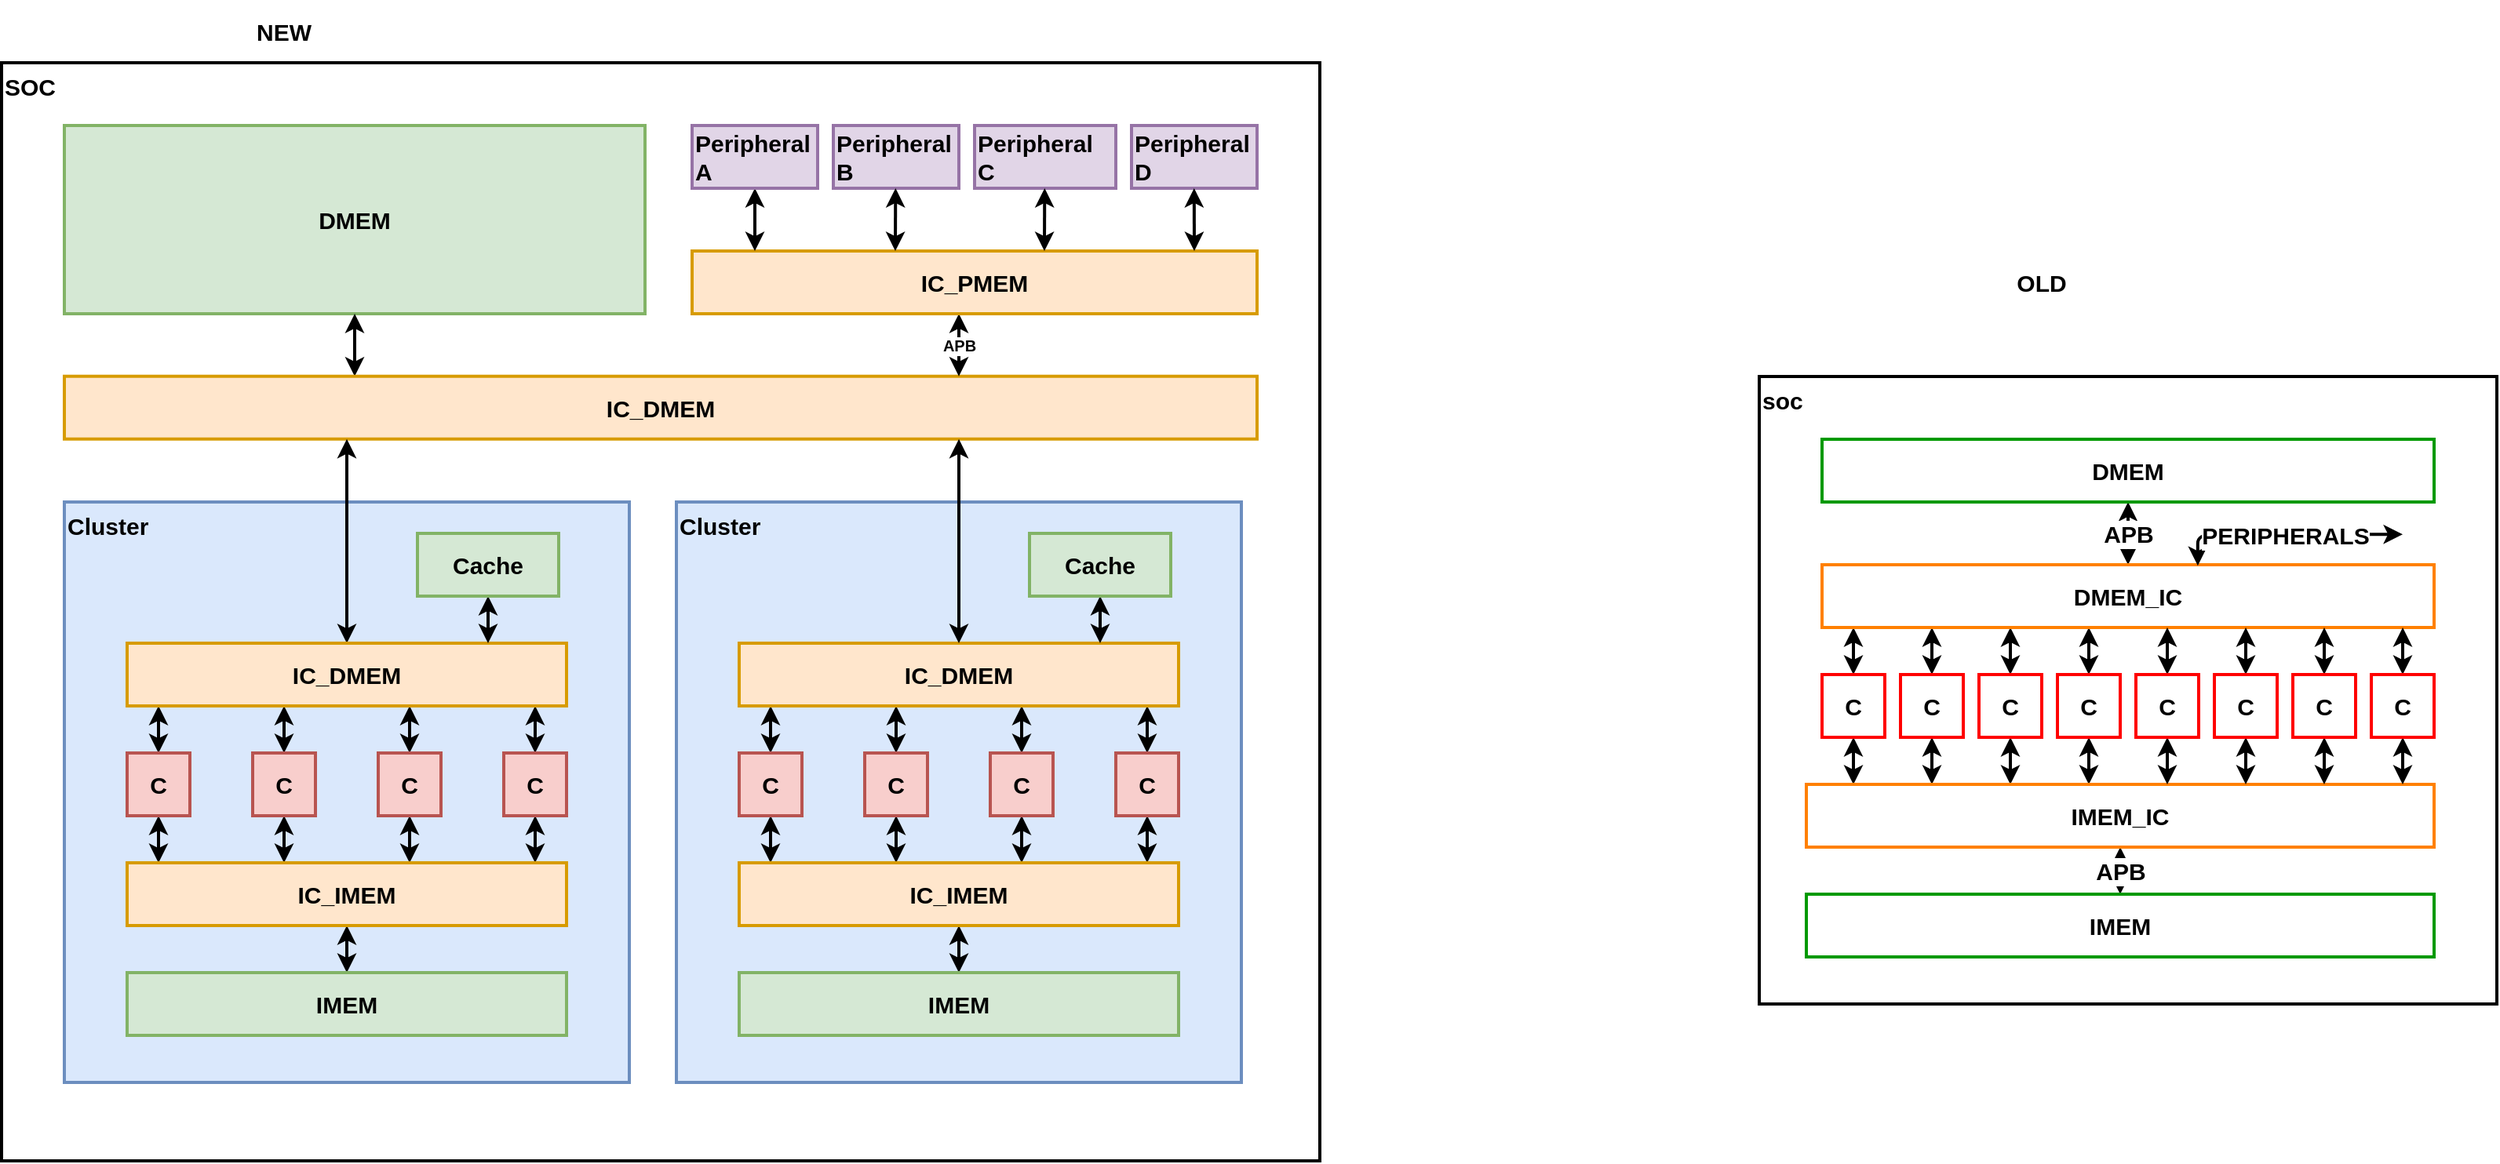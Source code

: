<mxfile version="12.4.2" type="device" pages="1"><diagram id="3dUyKjiu-qdAWP9l-uB5" name="Page-1"><mxGraphModel dx="2486" dy="1928" grid="1" gridSize="10" guides="1" tooltips="1" connect="1" arrows="1" fold="1" page="1" pageScale="1" pageWidth="850" pageHeight="1100" math="0" shadow="0"><root><mxCell id="0"/><mxCell id="1" parent="0"/><mxCell id="2pkqW_WDpfg9lW7yTJGT-81" value="SOC" style="rounded=0;whiteSpace=wrap;html=1;strokeColor=#000000;align=left;verticalAlign=top;strokeWidth=2;fontStyle=1;fontSize=15;" vertex="1" parent="1"><mxGeometry x="-40" y="-160" width="840" height="700" as="geometry"/></mxCell><mxCell id="2pkqW_WDpfg9lW7yTJGT-10" value="Cluster" style="rounded=0;whiteSpace=wrap;html=1;strokeColor=#6c8ebf;align=left;verticalAlign=top;strokeWidth=2;fillColor=#dae8fc;fontStyle=1;fontSize=15;" vertex="1" parent="1"><mxGeometry y="120" width="360" height="370" as="geometry"/></mxCell><mxCell id="2pkqW_WDpfg9lW7yTJGT-33" style="edgeStyle=elbowEdgeStyle;rounded=0;orthogonalLoop=1;jettySize=auto;html=1;exitX=0.5;exitY=0;exitDx=0;exitDy=0;startArrow=classic;startFill=1;strokeWidth=2;fontStyle=1;fontSize=15;" edge="1" parent="1" source="2pkqW_WDpfg9lW7yTJGT-1" target="2pkqW_WDpfg9lW7yTJGT-31"><mxGeometry relative="1" as="geometry"/></mxCell><mxCell id="2pkqW_WDpfg9lW7yTJGT-37" style="edgeStyle=elbowEdgeStyle;rounded=0;orthogonalLoop=1;jettySize=auto;html=1;exitX=0.5;exitY=1;exitDx=0;exitDy=0;startArrow=classic;startFill=1;strokeWidth=2;fontStyle=1;fontSize=15;" edge="1" parent="1" source="2pkqW_WDpfg9lW7yTJGT-1" target="2pkqW_WDpfg9lW7yTJGT-6"><mxGeometry relative="1" as="geometry"/></mxCell><mxCell id="2pkqW_WDpfg9lW7yTJGT-1" value="C" style="rounded=0;whiteSpace=wrap;html=1;strokeColor=#b85450;strokeWidth=2;fillColor=#f8cecc;fontStyle=1;fontSize=15;" vertex="1" parent="1"><mxGeometry x="120" y="280" width="40" height="40" as="geometry"/></mxCell><mxCell id="2pkqW_WDpfg9lW7yTJGT-34" style="edgeStyle=elbowEdgeStyle;rounded=0;orthogonalLoop=1;jettySize=auto;html=1;exitX=0.5;exitY=0;exitDx=0;exitDy=0;startArrow=classic;startFill=1;strokeWidth=2;fontStyle=1;fontSize=15;" edge="1" parent="1" source="2pkqW_WDpfg9lW7yTJGT-2" target="2pkqW_WDpfg9lW7yTJGT-31"><mxGeometry relative="1" as="geometry"/></mxCell><mxCell id="2pkqW_WDpfg9lW7yTJGT-38" style="edgeStyle=elbowEdgeStyle;rounded=0;orthogonalLoop=1;jettySize=auto;html=1;exitX=0.5;exitY=1;exitDx=0;exitDy=0;startArrow=classic;startFill=1;strokeWidth=2;fontStyle=1;fontSize=15;" edge="1" parent="1" source="2pkqW_WDpfg9lW7yTJGT-2" target="2pkqW_WDpfg9lW7yTJGT-6"><mxGeometry relative="1" as="geometry"/></mxCell><mxCell id="2pkqW_WDpfg9lW7yTJGT-2" value="C" style="rounded=0;whiteSpace=wrap;html=1;strokeColor=#b85450;strokeWidth=2;fillColor=#f8cecc;fontStyle=1;fontSize=15;" vertex="1" parent="1"><mxGeometry x="200" y="280" width="40" height="40" as="geometry"/></mxCell><mxCell id="2pkqW_WDpfg9lW7yTJGT-32" style="edgeStyle=elbowEdgeStyle;rounded=0;orthogonalLoop=1;jettySize=auto;html=1;exitX=0.5;exitY=0;exitDx=0;exitDy=0;startArrow=classic;startFill=1;strokeWidth=2;fontStyle=1;fontSize=15;" edge="1" parent="1" source="2pkqW_WDpfg9lW7yTJGT-3" target="2pkqW_WDpfg9lW7yTJGT-31"><mxGeometry relative="1" as="geometry"/></mxCell><mxCell id="2pkqW_WDpfg9lW7yTJGT-36" style="edgeStyle=elbowEdgeStyle;rounded=0;orthogonalLoop=1;jettySize=auto;html=1;exitX=0.5;exitY=1;exitDx=0;exitDy=0;startArrow=classic;startFill=1;strokeWidth=2;fontStyle=1;fontSize=15;" edge="1" parent="1" source="2pkqW_WDpfg9lW7yTJGT-3" target="2pkqW_WDpfg9lW7yTJGT-6"><mxGeometry relative="1" as="geometry"/></mxCell><mxCell id="2pkqW_WDpfg9lW7yTJGT-3" value="C" style="rounded=0;whiteSpace=wrap;html=1;strokeColor=#b85450;strokeWidth=2;fillColor=#f8cecc;fontStyle=1;fontSize=15;" vertex="1" parent="1"><mxGeometry x="40" y="280" width="40" height="40" as="geometry"/></mxCell><mxCell id="2pkqW_WDpfg9lW7yTJGT-35" style="edgeStyle=elbowEdgeStyle;rounded=0;orthogonalLoop=1;jettySize=auto;html=1;exitX=0.5;exitY=0;exitDx=0;exitDy=0;startArrow=classic;startFill=1;strokeWidth=2;fontStyle=1;fontSize=15;" edge="1" parent="1" source="2pkqW_WDpfg9lW7yTJGT-5" target="2pkqW_WDpfg9lW7yTJGT-31"><mxGeometry relative="1" as="geometry"/></mxCell><mxCell id="2pkqW_WDpfg9lW7yTJGT-39" style="edgeStyle=elbowEdgeStyle;rounded=0;orthogonalLoop=1;jettySize=auto;html=1;exitX=0.5;exitY=1;exitDx=0;exitDy=0;startArrow=classic;startFill=1;strokeWidth=2;fontStyle=1;fontSize=15;" edge="1" parent="1" source="2pkqW_WDpfg9lW7yTJGT-5" target="2pkqW_WDpfg9lW7yTJGT-6"><mxGeometry relative="1" as="geometry"/></mxCell><mxCell id="2pkqW_WDpfg9lW7yTJGT-5" value="C" style="rounded=0;whiteSpace=wrap;html=1;strokeColor=#b85450;strokeWidth=2;fillColor=#f8cecc;fontStyle=1;fontSize=15;" vertex="1" parent="1"><mxGeometry x="280" y="280" width="40" height="40" as="geometry"/></mxCell><mxCell id="2pkqW_WDpfg9lW7yTJGT-40" style="edgeStyle=elbowEdgeStyle;rounded=0;orthogonalLoop=1;jettySize=auto;html=1;exitX=0.5;exitY=1;exitDx=0;exitDy=0;startArrow=classic;startFill=1;strokeWidth=2;fontStyle=1;fontSize=15;" edge="1" parent="1" source="2pkqW_WDpfg9lW7yTJGT-6" target="2pkqW_WDpfg9lW7yTJGT-8"><mxGeometry relative="1" as="geometry"/></mxCell><mxCell id="2pkqW_WDpfg9lW7yTJGT-6" value="IC_IMEM" style="rounded=0;whiteSpace=wrap;html=1;strokeColor=#d79b00;strokeWidth=2;fillColor=#ffe6cc;fontStyle=1;fontSize=15;" vertex="1" parent="1"><mxGeometry x="40" y="350" width="280" height="40" as="geometry"/></mxCell><mxCell id="2pkqW_WDpfg9lW7yTJGT-8" value="IMEM" style="rounded=0;whiteSpace=wrap;html=1;strokeColor=#82b366;strokeWidth=2;fillColor=#d5e8d4;fontStyle=1;fontSize=15;" vertex="1" parent="1"><mxGeometry x="40" y="420" width="280" height="40" as="geometry"/></mxCell><mxCell id="2pkqW_WDpfg9lW7yTJGT-25" value="DMEM" style="rounded=0;whiteSpace=wrap;html=1;strokeColor=#82b366;strokeWidth=2;fillColor=#d5e8d4;fontStyle=1;fontSize=15;" vertex="1" parent="1"><mxGeometry y="-120" width="370" height="120" as="geometry"/></mxCell><mxCell id="2pkqW_WDpfg9lW7yTJGT-29" style="edgeStyle=elbowEdgeStyle;rounded=0;orthogonalLoop=1;jettySize=auto;html=1;startArrow=classic;startFill=1;strokeWidth=2;fontStyle=1;fontSize=15;" edge="1" parent="1" source="2pkqW_WDpfg9lW7yTJGT-26" target="2pkqW_WDpfg9lW7yTJGT-25"><mxGeometry relative="1" as="geometry"><Array as="points"><mxPoint x="185" y="20"/></Array></mxGeometry></mxCell><mxCell id="2pkqW_WDpfg9lW7yTJGT-26" value="IC_DMEM" style="rounded=0;whiteSpace=wrap;html=1;strokeColor=#d79b00;strokeWidth=2;fillColor=#ffe6cc;fontStyle=1;fontSize=15;" vertex="1" parent="1"><mxGeometry y="39.86" width="760" height="40" as="geometry"/></mxCell><mxCell id="2pkqW_WDpfg9lW7yTJGT-41" style="edgeStyle=elbowEdgeStyle;rounded=0;orthogonalLoop=1;jettySize=auto;html=1;exitX=0.5;exitY=0;exitDx=0;exitDy=0;startArrow=classic;startFill=1;strokeWidth=2;fontStyle=1;fontSize=15;" edge="1" parent="1" source="2pkqW_WDpfg9lW7yTJGT-31" target="2pkqW_WDpfg9lW7yTJGT-26"><mxGeometry relative="1" as="geometry"/></mxCell><mxCell id="2pkqW_WDpfg9lW7yTJGT-31" value="IC_DMEM" style="rounded=0;whiteSpace=wrap;html=1;strokeColor=#d79b00;strokeWidth=2;fillColor=#ffe6cc;fontStyle=1;fontSize=15;" vertex="1" parent="1"><mxGeometry x="40" y="210" width="280" height="40" as="geometry"/></mxCell><mxCell id="2pkqW_WDpfg9lW7yTJGT-61" value="soc" style="rounded=0;whiteSpace=wrap;html=1;strokeColor=#000000;align=left;verticalAlign=top;strokeWidth=2;fontStyle=1;fontSize=15;" vertex="1" parent="1"><mxGeometry x="1080" y="40" width="470" height="400" as="geometry"/></mxCell><mxCell id="2pkqW_WDpfg9lW7yTJGT-62" style="edgeStyle=elbowEdgeStyle;rounded=0;orthogonalLoop=1;jettySize=auto;html=1;exitX=0.5;exitY=0;exitDx=0;exitDy=0;startArrow=classic;startFill=1;strokeWidth=2;fontStyle=1;fontSize=15;" edge="1" parent="1" source="2pkqW_WDpfg9lW7yTJGT-64" target="2pkqW_WDpfg9lW7yTJGT-78"><mxGeometry relative="1" as="geometry"/></mxCell><mxCell id="2pkqW_WDpfg9lW7yTJGT-63" style="edgeStyle=elbowEdgeStyle;rounded=0;orthogonalLoop=1;jettySize=auto;html=1;exitX=0.5;exitY=1;exitDx=0;exitDy=0;startArrow=classic;startFill=1;strokeWidth=2;fontStyle=1;fontSize=15;" edge="1" parent="1" source="2pkqW_WDpfg9lW7yTJGT-64" target="2pkqW_WDpfg9lW7yTJGT-75"><mxGeometry relative="1" as="geometry"/></mxCell><mxCell id="2pkqW_WDpfg9lW7yTJGT-64" value="C" style="rounded=0;whiteSpace=wrap;html=1;strokeColor=#FF0000;strokeWidth=2;fontStyle=1;fontSize=15;" vertex="1" parent="1"><mxGeometry x="1170" y="230" width="40" height="40" as="geometry"/></mxCell><mxCell id="2pkqW_WDpfg9lW7yTJGT-65" style="edgeStyle=elbowEdgeStyle;rounded=0;orthogonalLoop=1;jettySize=auto;html=1;exitX=0.5;exitY=0;exitDx=0;exitDy=0;startArrow=classic;startFill=1;strokeWidth=2;fontStyle=1;fontSize=15;" edge="1" parent="1" source="2pkqW_WDpfg9lW7yTJGT-67" target="2pkqW_WDpfg9lW7yTJGT-78"><mxGeometry relative="1" as="geometry"/></mxCell><mxCell id="2pkqW_WDpfg9lW7yTJGT-66" style="edgeStyle=elbowEdgeStyle;rounded=0;orthogonalLoop=1;jettySize=auto;html=1;exitX=0.5;exitY=1;exitDx=0;exitDy=0;startArrow=classic;startFill=1;strokeWidth=2;fontStyle=1;fontSize=15;" edge="1" parent="1" source="2pkqW_WDpfg9lW7yTJGT-67" target="2pkqW_WDpfg9lW7yTJGT-75"><mxGeometry relative="1" as="geometry"/></mxCell><mxCell id="2pkqW_WDpfg9lW7yTJGT-67" value="C" style="rounded=0;whiteSpace=wrap;html=1;strokeColor=#FF0000;strokeWidth=2;fontStyle=1;fontSize=15;" vertex="1" parent="1"><mxGeometry x="1220" y="230" width="40" height="40" as="geometry"/></mxCell><mxCell id="2pkqW_WDpfg9lW7yTJGT-68" style="edgeStyle=elbowEdgeStyle;rounded=0;orthogonalLoop=1;jettySize=auto;html=1;exitX=0.5;exitY=0;exitDx=0;exitDy=0;startArrow=classic;startFill=1;strokeWidth=2;fontStyle=1;fontSize=15;" edge="1" parent="1" source="2pkqW_WDpfg9lW7yTJGT-70" target="2pkqW_WDpfg9lW7yTJGT-78"><mxGeometry relative="1" as="geometry"/></mxCell><mxCell id="2pkqW_WDpfg9lW7yTJGT-69" style="edgeStyle=elbowEdgeStyle;rounded=0;orthogonalLoop=1;jettySize=auto;html=1;exitX=0.5;exitY=1;exitDx=0;exitDy=0;startArrow=classic;startFill=1;strokeWidth=2;fontStyle=1;fontSize=15;" edge="1" parent="1" source="2pkqW_WDpfg9lW7yTJGT-70" target="2pkqW_WDpfg9lW7yTJGT-75"><mxGeometry relative="1" as="geometry"/></mxCell><mxCell id="2pkqW_WDpfg9lW7yTJGT-70" value="C" style="rounded=0;whiteSpace=wrap;html=1;strokeColor=#FF0000;strokeWidth=2;fontStyle=1;fontSize=15;" vertex="1" parent="1"><mxGeometry x="1120" y="230" width="40" height="40" as="geometry"/></mxCell><mxCell id="2pkqW_WDpfg9lW7yTJGT-71" style="edgeStyle=elbowEdgeStyle;rounded=0;orthogonalLoop=1;jettySize=auto;html=1;exitX=0.5;exitY=0;exitDx=0;exitDy=0;startArrow=classic;startFill=1;strokeWidth=2;fontStyle=1;fontSize=15;" edge="1" parent="1" source="2pkqW_WDpfg9lW7yTJGT-73" target="2pkqW_WDpfg9lW7yTJGT-78"><mxGeometry relative="1" as="geometry"/></mxCell><mxCell id="2pkqW_WDpfg9lW7yTJGT-72" style="edgeStyle=elbowEdgeStyle;rounded=0;orthogonalLoop=1;jettySize=auto;html=1;exitX=0.5;exitY=1;exitDx=0;exitDy=0;startArrow=classic;startFill=1;strokeWidth=2;fontStyle=1;fontSize=15;" edge="1" parent="1" source="2pkqW_WDpfg9lW7yTJGT-73" target="2pkqW_WDpfg9lW7yTJGT-75"><mxGeometry relative="1" as="geometry"/></mxCell><mxCell id="2pkqW_WDpfg9lW7yTJGT-73" value="C" style="rounded=0;whiteSpace=wrap;html=1;strokeColor=#FF0000;strokeWidth=2;fontStyle=1;fontSize=15;" vertex="1" parent="1"><mxGeometry x="1270" y="230" width="40" height="40" as="geometry"/></mxCell><mxCell id="2pkqW_WDpfg9lW7yTJGT-74" value="APB" style="edgeStyle=elbowEdgeStyle;rounded=0;orthogonalLoop=1;jettySize=auto;html=1;exitX=0.5;exitY=1;exitDx=0;exitDy=0;startArrow=classic;startFill=1;strokeWidth=2;fontStyle=1;fontSize=15;" edge="1" parent="1" source="2pkqW_WDpfg9lW7yTJGT-75" target="2pkqW_WDpfg9lW7yTJGT-76"><mxGeometry relative="1" as="geometry"/></mxCell><mxCell id="2pkqW_WDpfg9lW7yTJGT-75" value="IMEM_IC" style="rounded=0;whiteSpace=wrap;html=1;strokeColor=#FF8000;strokeWidth=2;fontStyle=1;fontSize=15;" vertex="1" parent="1"><mxGeometry x="1110" y="300" width="400" height="40" as="geometry"/></mxCell><mxCell id="2pkqW_WDpfg9lW7yTJGT-76" value="IMEM" style="rounded=0;whiteSpace=wrap;html=1;strokeColor=#009900;strokeWidth=2;fontStyle=1;fontSize=15;" vertex="1" parent="1"><mxGeometry x="1110" y="370" width="400" height="40" as="geometry"/></mxCell><mxCell id="2pkqW_WDpfg9lW7yTJGT-80" value="APB" style="edgeStyle=elbowEdgeStyle;rounded=0;orthogonalLoop=1;jettySize=auto;html=1;exitX=0.5;exitY=0;exitDx=0;exitDy=0;entryX=0.5;entryY=1;entryDx=0;entryDy=0;startArrow=classic;startFill=1;strokeWidth=2;fontStyle=1;fontSize=15;" edge="1" parent="1" source="2pkqW_WDpfg9lW7yTJGT-78" target="2pkqW_WDpfg9lW7yTJGT-79"><mxGeometry relative="1" as="geometry"/></mxCell><mxCell id="2pkqW_WDpfg9lW7yTJGT-78" value="DMEM_IC" style="rounded=0;whiteSpace=wrap;html=1;strokeColor=#FF8000;strokeWidth=2;fontStyle=1;fontSize=15;" vertex="1" parent="1"><mxGeometry x="1120" y="160" width="390" height="40" as="geometry"/></mxCell><mxCell id="2pkqW_WDpfg9lW7yTJGT-79" value="DMEM" style="rounded=0;whiteSpace=wrap;html=1;strokeColor=#009900;strokeWidth=2;fontStyle=1;fontSize=15;" vertex="1" parent="1"><mxGeometry x="1120" y="80" width="390" height="40" as="geometry"/></mxCell><mxCell id="2pkqW_WDpfg9lW7yTJGT-82" value="OLD" style="text;html=1;strokeColor=none;fillColor=none;align=center;verticalAlign=middle;whiteSpace=wrap;rounded=0;strokeWidth=2;fontStyle=1;fontSize=15;" vertex="1" parent="1"><mxGeometry x="1080" y="-40" width="360" height="40" as="geometry"/></mxCell><mxCell id="2pkqW_WDpfg9lW7yTJGT-84" value="NEW" style="text;html=1;strokeColor=none;fillColor=none;align=center;verticalAlign=middle;whiteSpace=wrap;rounded=0;strokeWidth=2;fontStyle=1;fontSize=15;" vertex="1" parent="1"><mxGeometry x="-40" y="-200" width="360" height="40" as="geometry"/></mxCell><mxCell id="2pkqW_WDpfg9lW7yTJGT-91" style="edgeStyle=elbowEdgeStyle;rounded=0;orthogonalLoop=1;jettySize=auto;html=1;exitX=0.5;exitY=0;exitDx=0;exitDy=0;startArrow=classic;startFill=1;strokeWidth=2;fontStyle=1;fontSize=15;" edge="1" parent="1" source="2pkqW_WDpfg9lW7yTJGT-93"><mxGeometry relative="1" as="geometry"><mxPoint x="1389.857" y="200" as="targetPoint"/></mxGeometry></mxCell><mxCell id="2pkqW_WDpfg9lW7yTJGT-92" style="edgeStyle=elbowEdgeStyle;rounded=0;orthogonalLoop=1;jettySize=auto;html=1;exitX=0.5;exitY=1;exitDx=0;exitDy=0;startArrow=classic;startFill=1;strokeWidth=2;fontStyle=1;fontSize=15;" edge="1" parent="1" source="2pkqW_WDpfg9lW7yTJGT-93"><mxGeometry relative="1" as="geometry"><mxPoint x="1389.857" y="300" as="targetPoint"/></mxGeometry></mxCell><mxCell id="2pkqW_WDpfg9lW7yTJGT-93" value="C" style="rounded=0;whiteSpace=wrap;html=1;strokeColor=#FF0000;strokeWidth=2;fontStyle=1;fontSize=15;" vertex="1" parent="1"><mxGeometry x="1370" y="230" width="40" height="40" as="geometry"/></mxCell><mxCell id="2pkqW_WDpfg9lW7yTJGT-94" style="edgeStyle=elbowEdgeStyle;rounded=0;orthogonalLoop=1;jettySize=auto;html=1;exitX=0.5;exitY=0;exitDx=0;exitDy=0;startArrow=classic;startFill=1;strokeWidth=2;fontStyle=1;fontSize=15;" edge="1" parent="1" source="2pkqW_WDpfg9lW7yTJGT-96"><mxGeometry relative="1" as="geometry"><mxPoint x="1440.143" y="200" as="targetPoint"/></mxGeometry></mxCell><mxCell id="2pkqW_WDpfg9lW7yTJGT-95" style="edgeStyle=elbowEdgeStyle;rounded=0;orthogonalLoop=1;jettySize=auto;html=1;exitX=0.5;exitY=1;exitDx=0;exitDy=0;startArrow=classic;startFill=1;strokeWidth=2;fontStyle=1;fontSize=15;" edge="1" parent="1" source="2pkqW_WDpfg9lW7yTJGT-96"><mxGeometry relative="1" as="geometry"><mxPoint x="1440.143" y="300" as="targetPoint"/></mxGeometry></mxCell><mxCell id="2pkqW_WDpfg9lW7yTJGT-96" value="C" style="rounded=0;whiteSpace=wrap;html=1;strokeColor=#FF0000;strokeWidth=2;fontStyle=1;fontSize=15;" vertex="1" parent="1"><mxGeometry x="1420" y="230" width="40" height="40" as="geometry"/></mxCell><mxCell id="2pkqW_WDpfg9lW7yTJGT-97" style="edgeStyle=elbowEdgeStyle;rounded=0;orthogonalLoop=1;jettySize=auto;html=1;exitX=0.5;exitY=0;exitDx=0;exitDy=0;startArrow=classic;startFill=1;strokeWidth=2;fontStyle=1;fontSize=15;" edge="1" parent="1" source="2pkqW_WDpfg9lW7yTJGT-99"><mxGeometry relative="1" as="geometry"><mxPoint x="1340.143" y="200" as="targetPoint"/></mxGeometry></mxCell><mxCell id="2pkqW_WDpfg9lW7yTJGT-98" style="edgeStyle=elbowEdgeStyle;rounded=0;orthogonalLoop=1;jettySize=auto;html=1;exitX=0.5;exitY=1;exitDx=0;exitDy=0;startArrow=classic;startFill=1;strokeWidth=2;fontStyle=1;fontSize=15;" edge="1" parent="1" source="2pkqW_WDpfg9lW7yTJGT-99"><mxGeometry relative="1" as="geometry"><mxPoint x="1340.143" y="300" as="targetPoint"/></mxGeometry></mxCell><mxCell id="2pkqW_WDpfg9lW7yTJGT-99" value="C" style="rounded=0;whiteSpace=wrap;html=1;strokeColor=#FF0000;strokeWidth=2;fontStyle=1;fontSize=15;" vertex="1" parent="1"><mxGeometry x="1320" y="230" width="40" height="40" as="geometry"/></mxCell><mxCell id="2pkqW_WDpfg9lW7yTJGT-100" style="edgeStyle=elbowEdgeStyle;rounded=0;orthogonalLoop=1;jettySize=auto;html=1;exitX=0.5;exitY=0;exitDx=0;exitDy=0;startArrow=classic;startFill=1;strokeWidth=2;fontStyle=1;fontSize=15;" edge="1" parent="1" source="2pkqW_WDpfg9lW7yTJGT-102"><mxGeometry relative="1" as="geometry"><mxPoint x="1489.857" y="200" as="targetPoint"/></mxGeometry></mxCell><mxCell id="2pkqW_WDpfg9lW7yTJGT-101" style="edgeStyle=elbowEdgeStyle;rounded=0;orthogonalLoop=1;jettySize=auto;html=1;exitX=0.5;exitY=1;exitDx=0;exitDy=0;startArrow=classic;startFill=1;strokeWidth=2;fontStyle=1;fontSize=15;" edge="1" parent="1" source="2pkqW_WDpfg9lW7yTJGT-102"><mxGeometry relative="1" as="geometry"><mxPoint x="1489.857" y="300" as="targetPoint"/></mxGeometry></mxCell><mxCell id="2pkqW_WDpfg9lW7yTJGT-102" value="C" style="rounded=0;whiteSpace=wrap;html=1;strokeColor=#FF0000;strokeWidth=2;fontStyle=1;fontSize=15;" vertex="1" parent="1"><mxGeometry x="1470" y="230" width="40" height="40" as="geometry"/></mxCell><mxCell id="2pkqW_WDpfg9lW7yTJGT-104" value="APB" style="endArrow=classic;startArrow=classic;html=1;strokeWidth=2;entryX=0.75;entryY=0;entryDx=0;entryDy=0;edgeStyle=elbowEdgeStyle;fontStyle=1;fontSize=10;" edge="1" parent="1" source="2pkqW_WDpfg9lW7yTJGT-114" target="2pkqW_WDpfg9lW7yTJGT-26"><mxGeometry width="50" height="50" relative="1" as="geometry"><mxPoint x="700" y="20" as="sourcePoint"/><mxPoint x="10" y="500" as="targetPoint"/></mxGeometry></mxCell><mxCell id="2pkqW_WDpfg9lW7yTJGT-105" value="PERIPHERALS" style="endArrow=classic;startArrow=classic;html=1;strokeWidth=2;entryX=0.75;entryY=0;entryDx=0;entryDy=0;edgeStyle=orthogonalEdgeStyle;fontStyle=1;fontSize=15;" edge="1" parent="1"><mxGeometry width="50" height="50" relative="1" as="geometry"><mxPoint x="1490.004" y="140.588" as="sourcePoint"/><mxPoint x="1359.416" y="160.588" as="targetPoint"/><Array as="points"><mxPoint x="1359.71" y="141"/></Array></mxGeometry></mxCell><mxCell id="2pkqW_WDpfg9lW7yTJGT-113" value="Peripheral D" style="rounded=0;whiteSpace=wrap;html=1;strokeColor=#9673a6;strokeWidth=2;align=left;fillColor=#e1d5e7;fontStyle=1;fontSize=15;" vertex="1" parent="1"><mxGeometry x="680" y="-120" width="80" height="40" as="geometry"/></mxCell><mxCell id="2pkqW_WDpfg9lW7yTJGT-114" value="IC_PMEM" style="rounded=0;whiteSpace=wrap;html=1;strokeColor=#d79b00;strokeWidth=2;fillColor=#ffe6cc;fontStyle=1;fontSize=15;" vertex="1" parent="1"><mxGeometry x="400" y="-40" width="360" height="40" as="geometry"/></mxCell><mxCell id="2pkqW_WDpfg9lW7yTJGT-122" value="Peripheral C" style="rounded=0;whiteSpace=wrap;html=1;strokeColor=#9673a6;strokeWidth=2;align=left;fillColor=#e1d5e7;fontStyle=1;fontSize=15;" vertex="1" parent="1"><mxGeometry x="580" y="-120" width="90" height="40" as="geometry"/></mxCell><mxCell id="2pkqW_WDpfg9lW7yTJGT-123" value="Peripheral B" style="rounded=0;whiteSpace=wrap;html=1;strokeColor=#9673a6;strokeWidth=2;align=left;fillColor=#e1d5e7;fontStyle=1;fontSize=15;" vertex="1" parent="1"><mxGeometry x="490" y="-120" width="80" height="40" as="geometry"/></mxCell><mxCell id="2pkqW_WDpfg9lW7yTJGT-125" style="edgeStyle=elbowEdgeStyle;rounded=0;orthogonalLoop=1;jettySize=auto;html=1;startArrow=classic;startFill=1;strokeWidth=2;fontStyle=1;fontSize=15;" edge="1" parent="1" source="2pkqW_WDpfg9lW7yTJGT-124" target="2pkqW_WDpfg9lW7yTJGT-114"><mxGeometry relative="1" as="geometry"/></mxCell><mxCell id="2pkqW_WDpfg9lW7yTJGT-124" value="Peripheral A" style="rounded=0;whiteSpace=wrap;html=1;strokeColor=#9673a6;strokeWidth=2;align=left;fillColor=#e1d5e7;fontStyle=1;fontSize=15;" vertex="1" parent="1"><mxGeometry x="400" y="-120" width="80" height="40" as="geometry"/></mxCell><mxCell id="2pkqW_WDpfg9lW7yTJGT-126" style="edgeStyle=elbowEdgeStyle;rounded=0;orthogonalLoop=1;jettySize=auto;html=1;startArrow=classic;startFill=1;strokeWidth=2;fontStyle=1;fontSize=15;" edge="1" parent="1"><mxGeometry relative="1" as="geometry"><mxPoint x="529.651" y="-80" as="sourcePoint"/><mxPoint x="529.651" y="-40" as="targetPoint"/></mxGeometry></mxCell><mxCell id="2pkqW_WDpfg9lW7yTJGT-127" style="edgeStyle=elbowEdgeStyle;rounded=0;orthogonalLoop=1;jettySize=auto;html=1;startArrow=classic;startFill=1;strokeWidth=2;fontStyle=1;fontSize=15;" edge="1" parent="1"><mxGeometry relative="1" as="geometry"><mxPoint x="624.651" y="-80" as="sourcePoint"/><mxPoint x="624.651" y="-40" as="targetPoint"/></mxGeometry></mxCell><mxCell id="2pkqW_WDpfg9lW7yTJGT-128" style="edgeStyle=elbowEdgeStyle;rounded=0;orthogonalLoop=1;jettySize=auto;html=1;startArrow=classic;startFill=1;strokeWidth=2;fontStyle=1;fontSize=15;" edge="1" parent="1"><mxGeometry relative="1" as="geometry"><mxPoint x="719.891" y="-80" as="sourcePoint"/><mxPoint x="719.891" y="-40" as="targetPoint"/></mxGeometry></mxCell><mxCell id="2pkqW_WDpfg9lW7yTJGT-138" style="edgeStyle=elbowEdgeStyle;rounded=0;orthogonalLoop=1;jettySize=auto;html=1;exitX=0.5;exitY=1;exitDx=0;exitDy=0;startArrow=classic;startFill=1;strokeWidth=2;fontSize=12;" edge="1" parent="1" source="2pkqW_WDpfg9lW7yTJGT-137" target="2pkqW_WDpfg9lW7yTJGT-31"><mxGeometry relative="1" as="geometry"/></mxCell><mxCell id="2pkqW_WDpfg9lW7yTJGT-137" value="Cache" style="rounded=0;whiteSpace=wrap;html=1;strokeColor=#82b366;strokeWidth=2;fillColor=#d5e8d4;fontStyle=1;fontSize=15;" vertex="1" parent="1"><mxGeometry x="225" y="140" width="90" height="40" as="geometry"/></mxCell><mxCell id="2pkqW_WDpfg9lW7yTJGT-141" value="Cluster" style="rounded=0;whiteSpace=wrap;html=1;strokeColor=#6c8ebf;align=left;verticalAlign=top;strokeWidth=2;fillColor=#dae8fc;fontStyle=1;fontSize=15;" vertex="1" parent="1"><mxGeometry x="390" y="120" width="360" height="370" as="geometry"/></mxCell><mxCell id="2pkqW_WDpfg9lW7yTJGT-142" style="edgeStyle=elbowEdgeStyle;rounded=0;orthogonalLoop=1;jettySize=auto;html=1;exitX=0.5;exitY=0;exitDx=0;exitDy=0;startArrow=classic;startFill=1;strokeWidth=2;fontStyle=1;fontSize=15;" edge="1" parent="1" source="2pkqW_WDpfg9lW7yTJGT-144" target="2pkqW_WDpfg9lW7yTJGT-157"><mxGeometry relative="1" as="geometry"/></mxCell><mxCell id="2pkqW_WDpfg9lW7yTJGT-143" style="edgeStyle=elbowEdgeStyle;rounded=0;orthogonalLoop=1;jettySize=auto;html=1;exitX=0.5;exitY=1;exitDx=0;exitDy=0;startArrow=classic;startFill=1;strokeWidth=2;fontStyle=1;fontSize=15;" edge="1" parent="1" source="2pkqW_WDpfg9lW7yTJGT-144" target="2pkqW_WDpfg9lW7yTJGT-155"><mxGeometry relative="1" as="geometry"/></mxCell><mxCell id="2pkqW_WDpfg9lW7yTJGT-144" value="C" style="rounded=0;whiteSpace=wrap;html=1;strokeColor=#b85450;strokeWidth=2;fillColor=#f8cecc;fontStyle=1;fontSize=15;" vertex="1" parent="1"><mxGeometry x="510" y="280" width="40" height="40" as="geometry"/></mxCell><mxCell id="2pkqW_WDpfg9lW7yTJGT-145" style="edgeStyle=elbowEdgeStyle;rounded=0;orthogonalLoop=1;jettySize=auto;html=1;exitX=0.5;exitY=0;exitDx=0;exitDy=0;startArrow=classic;startFill=1;strokeWidth=2;fontStyle=1;fontSize=15;" edge="1" parent="1" source="2pkqW_WDpfg9lW7yTJGT-147" target="2pkqW_WDpfg9lW7yTJGT-157"><mxGeometry relative="1" as="geometry"/></mxCell><mxCell id="2pkqW_WDpfg9lW7yTJGT-146" style="edgeStyle=elbowEdgeStyle;rounded=0;orthogonalLoop=1;jettySize=auto;html=1;exitX=0.5;exitY=1;exitDx=0;exitDy=0;startArrow=classic;startFill=1;strokeWidth=2;fontStyle=1;fontSize=15;" edge="1" parent="1" source="2pkqW_WDpfg9lW7yTJGT-147" target="2pkqW_WDpfg9lW7yTJGT-155"><mxGeometry relative="1" as="geometry"/></mxCell><mxCell id="2pkqW_WDpfg9lW7yTJGT-147" value="C" style="rounded=0;whiteSpace=wrap;html=1;strokeColor=#b85450;strokeWidth=2;fillColor=#f8cecc;fontStyle=1;fontSize=15;" vertex="1" parent="1"><mxGeometry x="590" y="280" width="40" height="40" as="geometry"/></mxCell><mxCell id="2pkqW_WDpfg9lW7yTJGT-148" style="edgeStyle=elbowEdgeStyle;rounded=0;orthogonalLoop=1;jettySize=auto;html=1;exitX=0.5;exitY=0;exitDx=0;exitDy=0;startArrow=classic;startFill=1;strokeWidth=2;fontStyle=1;fontSize=15;" edge="1" parent="1" source="2pkqW_WDpfg9lW7yTJGT-150" target="2pkqW_WDpfg9lW7yTJGT-157"><mxGeometry relative="1" as="geometry"/></mxCell><mxCell id="2pkqW_WDpfg9lW7yTJGT-149" style="edgeStyle=elbowEdgeStyle;rounded=0;orthogonalLoop=1;jettySize=auto;html=1;exitX=0.5;exitY=1;exitDx=0;exitDy=0;startArrow=classic;startFill=1;strokeWidth=2;fontStyle=1;fontSize=15;" edge="1" parent="1" source="2pkqW_WDpfg9lW7yTJGT-150" target="2pkqW_WDpfg9lW7yTJGT-155"><mxGeometry relative="1" as="geometry"/></mxCell><mxCell id="2pkqW_WDpfg9lW7yTJGT-150" value="C" style="rounded=0;whiteSpace=wrap;html=1;strokeColor=#b85450;strokeWidth=2;fillColor=#f8cecc;fontStyle=1;fontSize=15;" vertex="1" parent="1"><mxGeometry x="430" y="280" width="40" height="40" as="geometry"/></mxCell><mxCell id="2pkqW_WDpfg9lW7yTJGT-151" style="edgeStyle=elbowEdgeStyle;rounded=0;orthogonalLoop=1;jettySize=auto;html=1;exitX=0.5;exitY=0;exitDx=0;exitDy=0;startArrow=classic;startFill=1;strokeWidth=2;fontStyle=1;fontSize=15;" edge="1" parent="1" source="2pkqW_WDpfg9lW7yTJGT-153" target="2pkqW_WDpfg9lW7yTJGT-157"><mxGeometry relative="1" as="geometry"/></mxCell><mxCell id="2pkqW_WDpfg9lW7yTJGT-152" style="edgeStyle=elbowEdgeStyle;rounded=0;orthogonalLoop=1;jettySize=auto;html=1;exitX=0.5;exitY=1;exitDx=0;exitDy=0;startArrow=classic;startFill=1;strokeWidth=2;fontStyle=1;fontSize=15;" edge="1" parent="1" source="2pkqW_WDpfg9lW7yTJGT-153" target="2pkqW_WDpfg9lW7yTJGT-155"><mxGeometry relative="1" as="geometry"/></mxCell><mxCell id="2pkqW_WDpfg9lW7yTJGT-153" value="C" style="rounded=0;whiteSpace=wrap;html=1;strokeColor=#b85450;strokeWidth=2;fillColor=#f8cecc;fontStyle=1;fontSize=15;" vertex="1" parent="1"><mxGeometry x="670" y="280" width="40" height="40" as="geometry"/></mxCell><mxCell id="2pkqW_WDpfg9lW7yTJGT-154" style="edgeStyle=elbowEdgeStyle;rounded=0;orthogonalLoop=1;jettySize=auto;html=1;exitX=0.5;exitY=1;exitDx=0;exitDy=0;startArrow=classic;startFill=1;strokeWidth=2;fontStyle=1;fontSize=15;" edge="1" parent="1" source="2pkqW_WDpfg9lW7yTJGT-155" target="2pkqW_WDpfg9lW7yTJGT-156"><mxGeometry relative="1" as="geometry"/></mxCell><mxCell id="2pkqW_WDpfg9lW7yTJGT-155" value="IC_IMEM" style="rounded=0;whiteSpace=wrap;html=1;strokeColor=#d79b00;strokeWidth=2;fillColor=#ffe6cc;fontStyle=1;fontSize=15;" vertex="1" parent="1"><mxGeometry x="430" y="350" width="280" height="40" as="geometry"/></mxCell><mxCell id="2pkqW_WDpfg9lW7yTJGT-156" value="IMEM" style="rounded=0;whiteSpace=wrap;html=1;strokeColor=#82b366;strokeWidth=2;fillColor=#d5e8d4;fontStyle=1;fontSize=15;" vertex="1" parent="1"><mxGeometry x="430" y="420" width="280" height="40" as="geometry"/></mxCell><mxCell id="2pkqW_WDpfg9lW7yTJGT-157" value="IC_DMEM" style="rounded=0;whiteSpace=wrap;html=1;strokeColor=#d79b00;strokeWidth=2;fillColor=#ffe6cc;fontStyle=1;fontSize=15;" vertex="1" parent="1"><mxGeometry x="430" y="210" width="280" height="40" as="geometry"/></mxCell><mxCell id="2pkqW_WDpfg9lW7yTJGT-158" style="edgeStyle=elbowEdgeStyle;rounded=0;orthogonalLoop=1;jettySize=auto;html=1;exitX=0.5;exitY=1;exitDx=0;exitDy=0;startArrow=classic;startFill=1;strokeWidth=2;fontSize=12;" edge="1" parent="1" source="2pkqW_WDpfg9lW7yTJGT-159" target="2pkqW_WDpfg9lW7yTJGT-157"><mxGeometry relative="1" as="geometry"/></mxCell><mxCell id="2pkqW_WDpfg9lW7yTJGT-159" value="Cache" style="rounded=0;whiteSpace=wrap;html=1;strokeColor=#82b366;strokeWidth=2;fillColor=#d5e8d4;fontStyle=1;fontSize=15;" vertex="1" parent="1"><mxGeometry x="615" y="140" width="90" height="40" as="geometry"/></mxCell><mxCell id="2pkqW_WDpfg9lW7yTJGT-59" style="edgeStyle=elbowEdgeStyle;rounded=0;orthogonalLoop=1;jettySize=auto;html=1;startArrow=classic;startFill=1;strokeWidth=2;fontStyle=1;fontSize=15;" edge="1" parent="1" source="2pkqW_WDpfg9lW7yTJGT-157" target="2pkqW_WDpfg9lW7yTJGT-26"><mxGeometry relative="1" as="geometry"><mxPoint x="580.333" y="160" as="sourcePoint"/></mxGeometry></mxCell></root></mxGraphModel></diagram></mxfile>